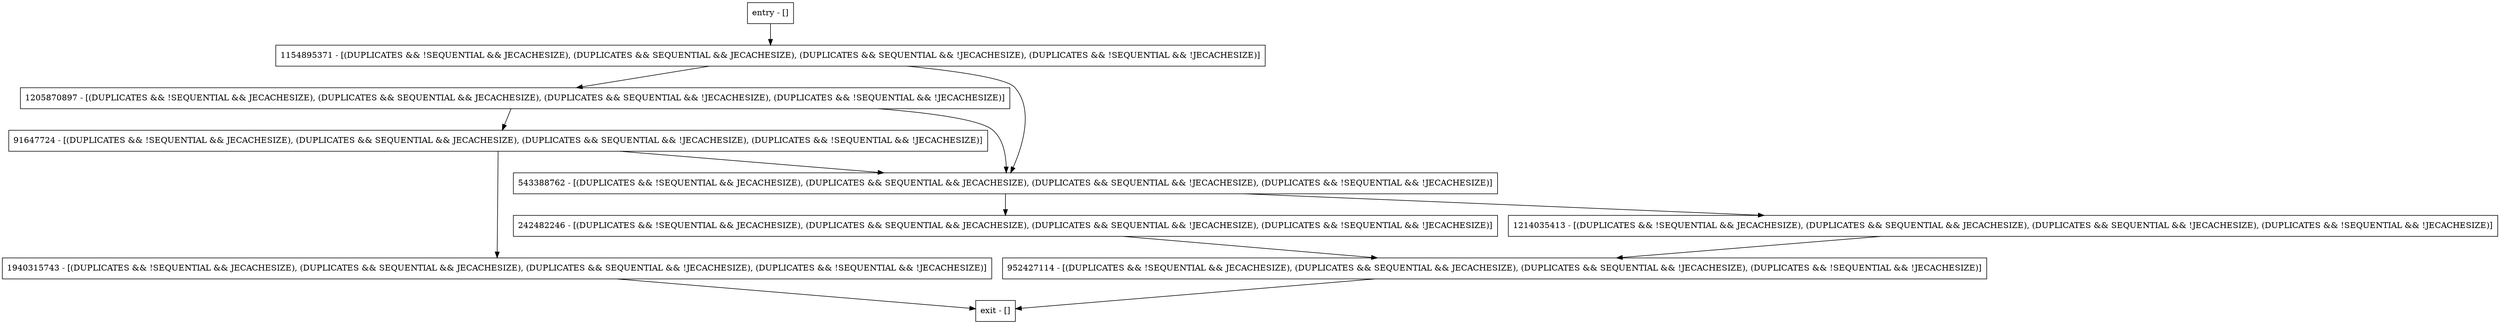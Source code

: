 digraph isBINDelta {
node [shape=record];
entry [label="entry - []"];
exit [label="exit - []"];
1214035413 [label="1214035413 - [(DUPLICATES && !SEQUENTIAL && JECACHESIZE), (DUPLICATES && SEQUENTIAL && JECACHESIZE), (DUPLICATES && SEQUENTIAL && !JECACHESIZE), (DUPLICATES && !SEQUENTIAL && !JECACHESIZE)]"];
1940315743 [label="1940315743 - [(DUPLICATES && !SEQUENTIAL && JECACHESIZE), (DUPLICATES && SEQUENTIAL && JECACHESIZE), (DUPLICATES && SEQUENTIAL && !JECACHESIZE), (DUPLICATES && !SEQUENTIAL && !JECACHESIZE)]"];
1205870897 [label="1205870897 - [(DUPLICATES && !SEQUENTIAL && JECACHESIZE), (DUPLICATES && SEQUENTIAL && JECACHESIZE), (DUPLICATES && SEQUENTIAL && !JECACHESIZE), (DUPLICATES && !SEQUENTIAL && !JECACHESIZE)]"];
543388762 [label="543388762 - [(DUPLICATES && !SEQUENTIAL && JECACHESIZE), (DUPLICATES && SEQUENTIAL && JECACHESIZE), (DUPLICATES && SEQUENTIAL && !JECACHESIZE), (DUPLICATES && !SEQUENTIAL && !JECACHESIZE)]"];
91647724 [label="91647724 - [(DUPLICATES && !SEQUENTIAL && JECACHESIZE), (DUPLICATES && SEQUENTIAL && JECACHESIZE), (DUPLICATES && SEQUENTIAL && !JECACHESIZE), (DUPLICATES && !SEQUENTIAL && !JECACHESIZE)]"];
952427114 [label="952427114 - [(DUPLICATES && !SEQUENTIAL && JECACHESIZE), (DUPLICATES && SEQUENTIAL && JECACHESIZE), (DUPLICATES && SEQUENTIAL && !JECACHESIZE), (DUPLICATES && !SEQUENTIAL && !JECACHESIZE)]"];
242482246 [label="242482246 - [(DUPLICATES && !SEQUENTIAL && JECACHESIZE), (DUPLICATES && SEQUENTIAL && JECACHESIZE), (DUPLICATES && SEQUENTIAL && !JECACHESIZE), (DUPLICATES && !SEQUENTIAL && !JECACHESIZE)]"];
1154895371 [label="1154895371 - [(DUPLICATES && !SEQUENTIAL && JECACHESIZE), (DUPLICATES && SEQUENTIAL && JECACHESIZE), (DUPLICATES && SEQUENTIAL && !JECACHESIZE), (DUPLICATES && !SEQUENTIAL && !JECACHESIZE)]"];
entry;
exit;
entry -> 1154895371;
1214035413 -> 952427114;
1940315743 -> exit;
1205870897 -> 543388762;
1205870897 -> 91647724;
543388762 -> 1214035413;
543388762 -> 242482246;
91647724 -> 1940315743;
91647724 -> 543388762;
952427114 -> exit;
242482246 -> 952427114;
1154895371 -> 1205870897;
1154895371 -> 543388762;
}
